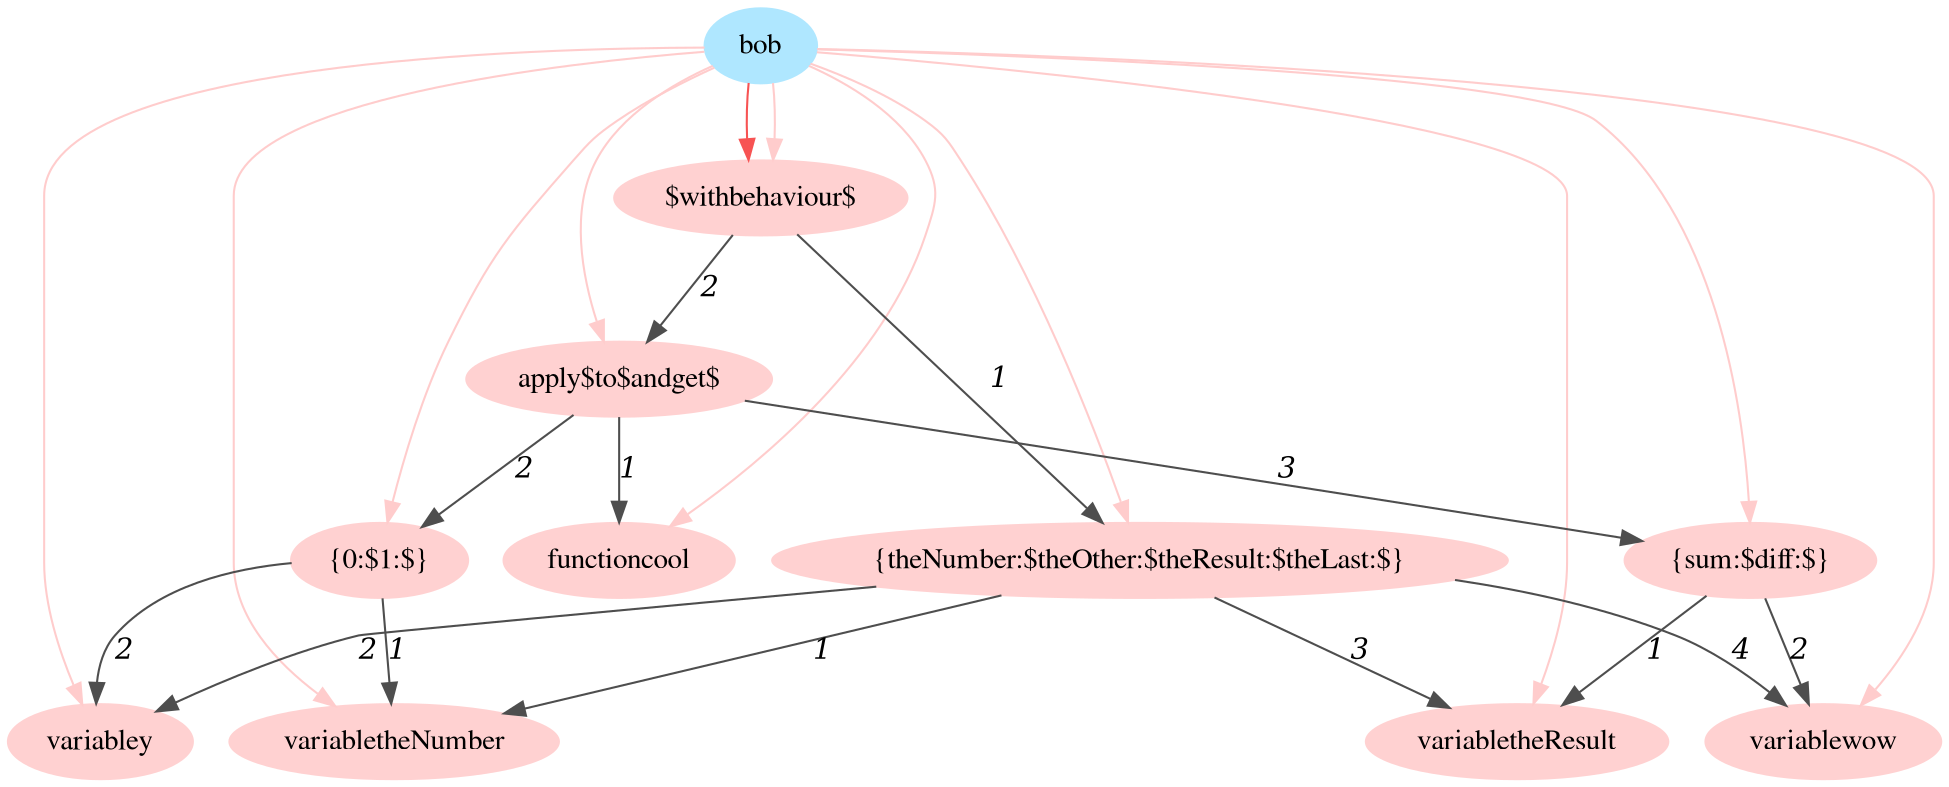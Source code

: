 digraph g{node_258 [shape=ellipse, style=filled, color="#afe7ff", fontname="Times", label="bob" ]
node_301 [shape=ellipse, style=filled, color="#ffd1d1", fontname="Times", label="variabletheNumber" ]
node_305 [shape=ellipse, style=filled, color="#ffd1d1", fontname="Times", label="variabley" ]
node_309 [shape=ellipse, style=filled, color="#ffd1d1", fontname="Times", label="variabletheResult" ]
node_313 [shape=ellipse, style=filled, color="#ffd1d1", fontname="Times", label="variablewow" ]
node_317 [shape=ellipse, style=filled, color="#ffd1d1", fontname="Times", label="{theNumber:$theOther:$theResult:$theLast:$}" ]
node_324 [shape=ellipse, style=filled, color="#ffd1d1", fontname="Times", label="functioncool" ]
node_327 [shape=ellipse, style=filled, color="#ffd1d1", fontname="Times", label="{0:$1:$}" ]
node_332 [shape=ellipse, style=filled, color="#ffd1d1", fontname="Times", label="{sum:$diff:$}" ]
node_337 [shape=ellipse, style=filled, color="#ffd1d1", fontname="Times", label="apply$to$andget$" ]
node_343 [shape=ellipse, style=filled, color="#ffd1d1", fontname="Times", label="$withbehaviour$" ]
node_317 -> node_301 [dir=forward, arrowHead=normal, fontname="Times-Italic", arrowsize=1, color="#4e4e4e", label="1" ]
node_317 -> node_305 [dir=forward, arrowHead=normal, fontname="Times-Italic", arrowsize=1, color="#4e4e4e", label="2" ]
node_317 -> node_309 [dir=forward, arrowHead=normal, fontname="Times-Italic", arrowsize=1, color="#4e4e4e", label="3" ]
node_317 -> node_313 [dir=forward, arrowHead=normal, fontname="Times-Italic", arrowsize=1, color="#4e4e4e", label="4" ]
node_327 -> node_301 [dir=forward, arrowHead=normal, fontname="Times-Italic", arrowsize=1, color="#4e4e4e", label="1" ]
node_327 -> node_305 [dir=forward, arrowHead=normal, fontname="Times-Italic", arrowsize=1, color="#4e4e4e", label="2" ]
node_332 -> node_309 [dir=forward, arrowHead=normal, fontname="Times-Italic", arrowsize=1, color="#4e4e4e", label="1" ]
node_332 -> node_313 [dir=forward, arrowHead=normal, fontname="Times-Italic", arrowsize=1, color="#4e4e4e", label="2" ]
node_337 -> node_324 [dir=forward, arrowHead=normal, fontname="Times-Italic", arrowsize=1, color="#4e4e4e", label="1" ]
node_337 -> node_327 [dir=forward, arrowHead=normal, fontname="Times-Italic", arrowsize=1, color="#4e4e4e", label="2" ]
node_337 -> node_332 [dir=forward, arrowHead=normal, fontname="Times-Italic", arrowsize=1, color="#4e4e4e", label="3" ]
node_343 -> node_317 [dir=forward, arrowHead=normal, fontname="Times-Italic", arrowsize=1, color="#4e4e4e", label="1" ]
node_343 -> node_337 [dir=forward, arrowHead=normal, fontname="Times-Italic", arrowsize=1, color="#4e4e4e", label="2" ]
node_258 -> node_343 [dir=forward, arrowHead=normal, fontname="Times-Italic", arrowsize=1, color="#f75353", label="" ]
node_258 -> node_301 [dir=forward, arrowHead=normal, fontname="Times-Italic", arrowsize=1, color="#ffcccc", label="" ]
node_258 -> node_305 [dir=forward, arrowHead=normal, fontname="Times-Italic", arrowsize=1, color="#ffcccc", label="" ]
node_258 -> node_309 [dir=forward, arrowHead=normal, fontname="Times-Italic", arrowsize=1, color="#ffcccc", label="" ]
node_258 -> node_313 [dir=forward, arrowHead=normal, fontname="Times-Italic", arrowsize=1, color="#ffcccc", label="" ]
node_258 -> node_317 [dir=forward, arrowHead=normal, fontname="Times-Italic", arrowsize=1, color="#ffcccc", label="" ]
node_258 -> node_324 [dir=forward, arrowHead=normal, fontname="Times-Italic", arrowsize=1, color="#ffcccc", label="" ]
node_258 -> node_327 [dir=forward, arrowHead=normal, fontname="Times-Italic", arrowsize=1, color="#ffcccc", label="" ]
node_258 -> node_332 [dir=forward, arrowHead=normal, fontname="Times-Italic", arrowsize=1, color="#ffcccc", label="" ]
node_258 -> node_337 [dir=forward, arrowHead=normal, fontname="Times-Italic", arrowsize=1, color="#ffcccc", label="" ]
node_258 -> node_343 [dir=forward, arrowHead=normal, fontname="Times-Italic", arrowsize=1, color="#ffcccc", label="" ]
}